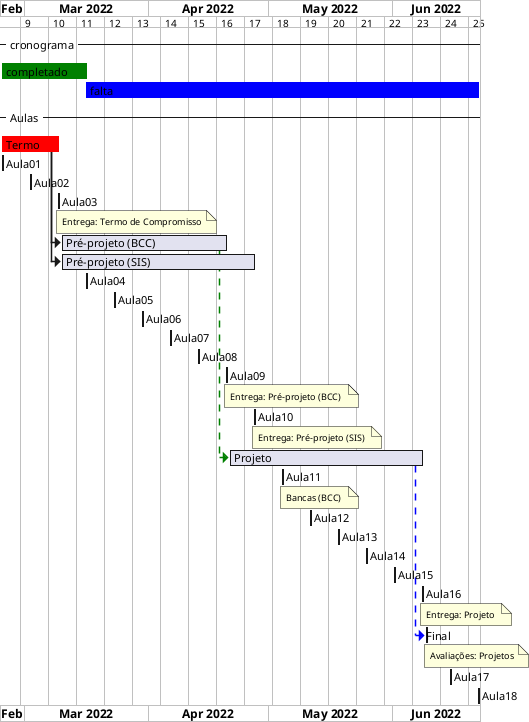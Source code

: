 @startgantt

ganttscale weekly

Project starts 2022-02-23

-- cronograma -- 
[completado] is colored in green
[completado] starts 2022-02-23 and ends 2022-03-16
[falta] starts 2022-03-16 and ends 2022-06-22
[falta] is colored in blue

-- Aulas -- 
[Termo] is colored in Red
[Termo]  starts 2022-02-23 and ends 2022-03-09
[Aula01] starts 2022-02-23 and ends 2022-02-23
[Aula02] starts 2022-03-02 and ends 2022-03-02
[Aula03] starts 2022-03-09 and ends 2022-03-09
note bottom
Entrega: Termo de Compromisso
end note
[Pré-projeto (BCC)] starts at [Termo]'s end
[Pré-projeto (BCC)] ends 2022-04-20
[Pré-projeto (SIS)] starts at [Termo]'s end
[Pré-projeto (SIS)] ends 2022-04-27
[Aula04] starts 2022-03-16 and ends 2022-03-16
[Aula05] starts 2022-03-23 and ends 2022-03-23
[Aula06] starts 2022-03-30 and ends 2022-03-30
[Aula07] starts 2022-04-06 and ends 2022-04-06
[Aula08] starts 2022-04-13 and ends 2022-04-13
[Aula09] starts 2022-04-20 and ends 2022-04-20
note bottom
Entrega: Pré-projeto (BCC) 
end note
[Aula10] starts 2022-04-27 and ends 2022-04-27
note bottom
Entrega: Pré-projeto (SIS) 
end note
[Projeto] starts at [Pré-projeto (BCC)]'s end with green dashed link
[Projeto] ends 2022-06-08
[Aula11] starts 2022-05-04 and ends 2022-05-04
note bottom
Bancas (BCC) 
end note
[Aula12] starts 2022-05-11 and ends 2022-05-11
[Aula13] starts 2022-05-18 and ends 2022-05-18
[Aula14] starts 2022-05-25 and ends 2022-05-25
[Aula15] starts 2022-06-01 and ends 2022-06-01
[Aula16] starts 2022-06-08 and ends 2022-06-08
note bottom
Entrega: Projeto 
end note
[Final] starts at [Projeto]'s end with blue dashed link
[Final] ends 2022-06-08
note bottom
Avaliações: Projetos
end note
[Aula17] starts 2022-06-15 and ends 2022-06-15
[Aula18] starts 2022-06-22 and ends 2022-06-22

@endgantt
